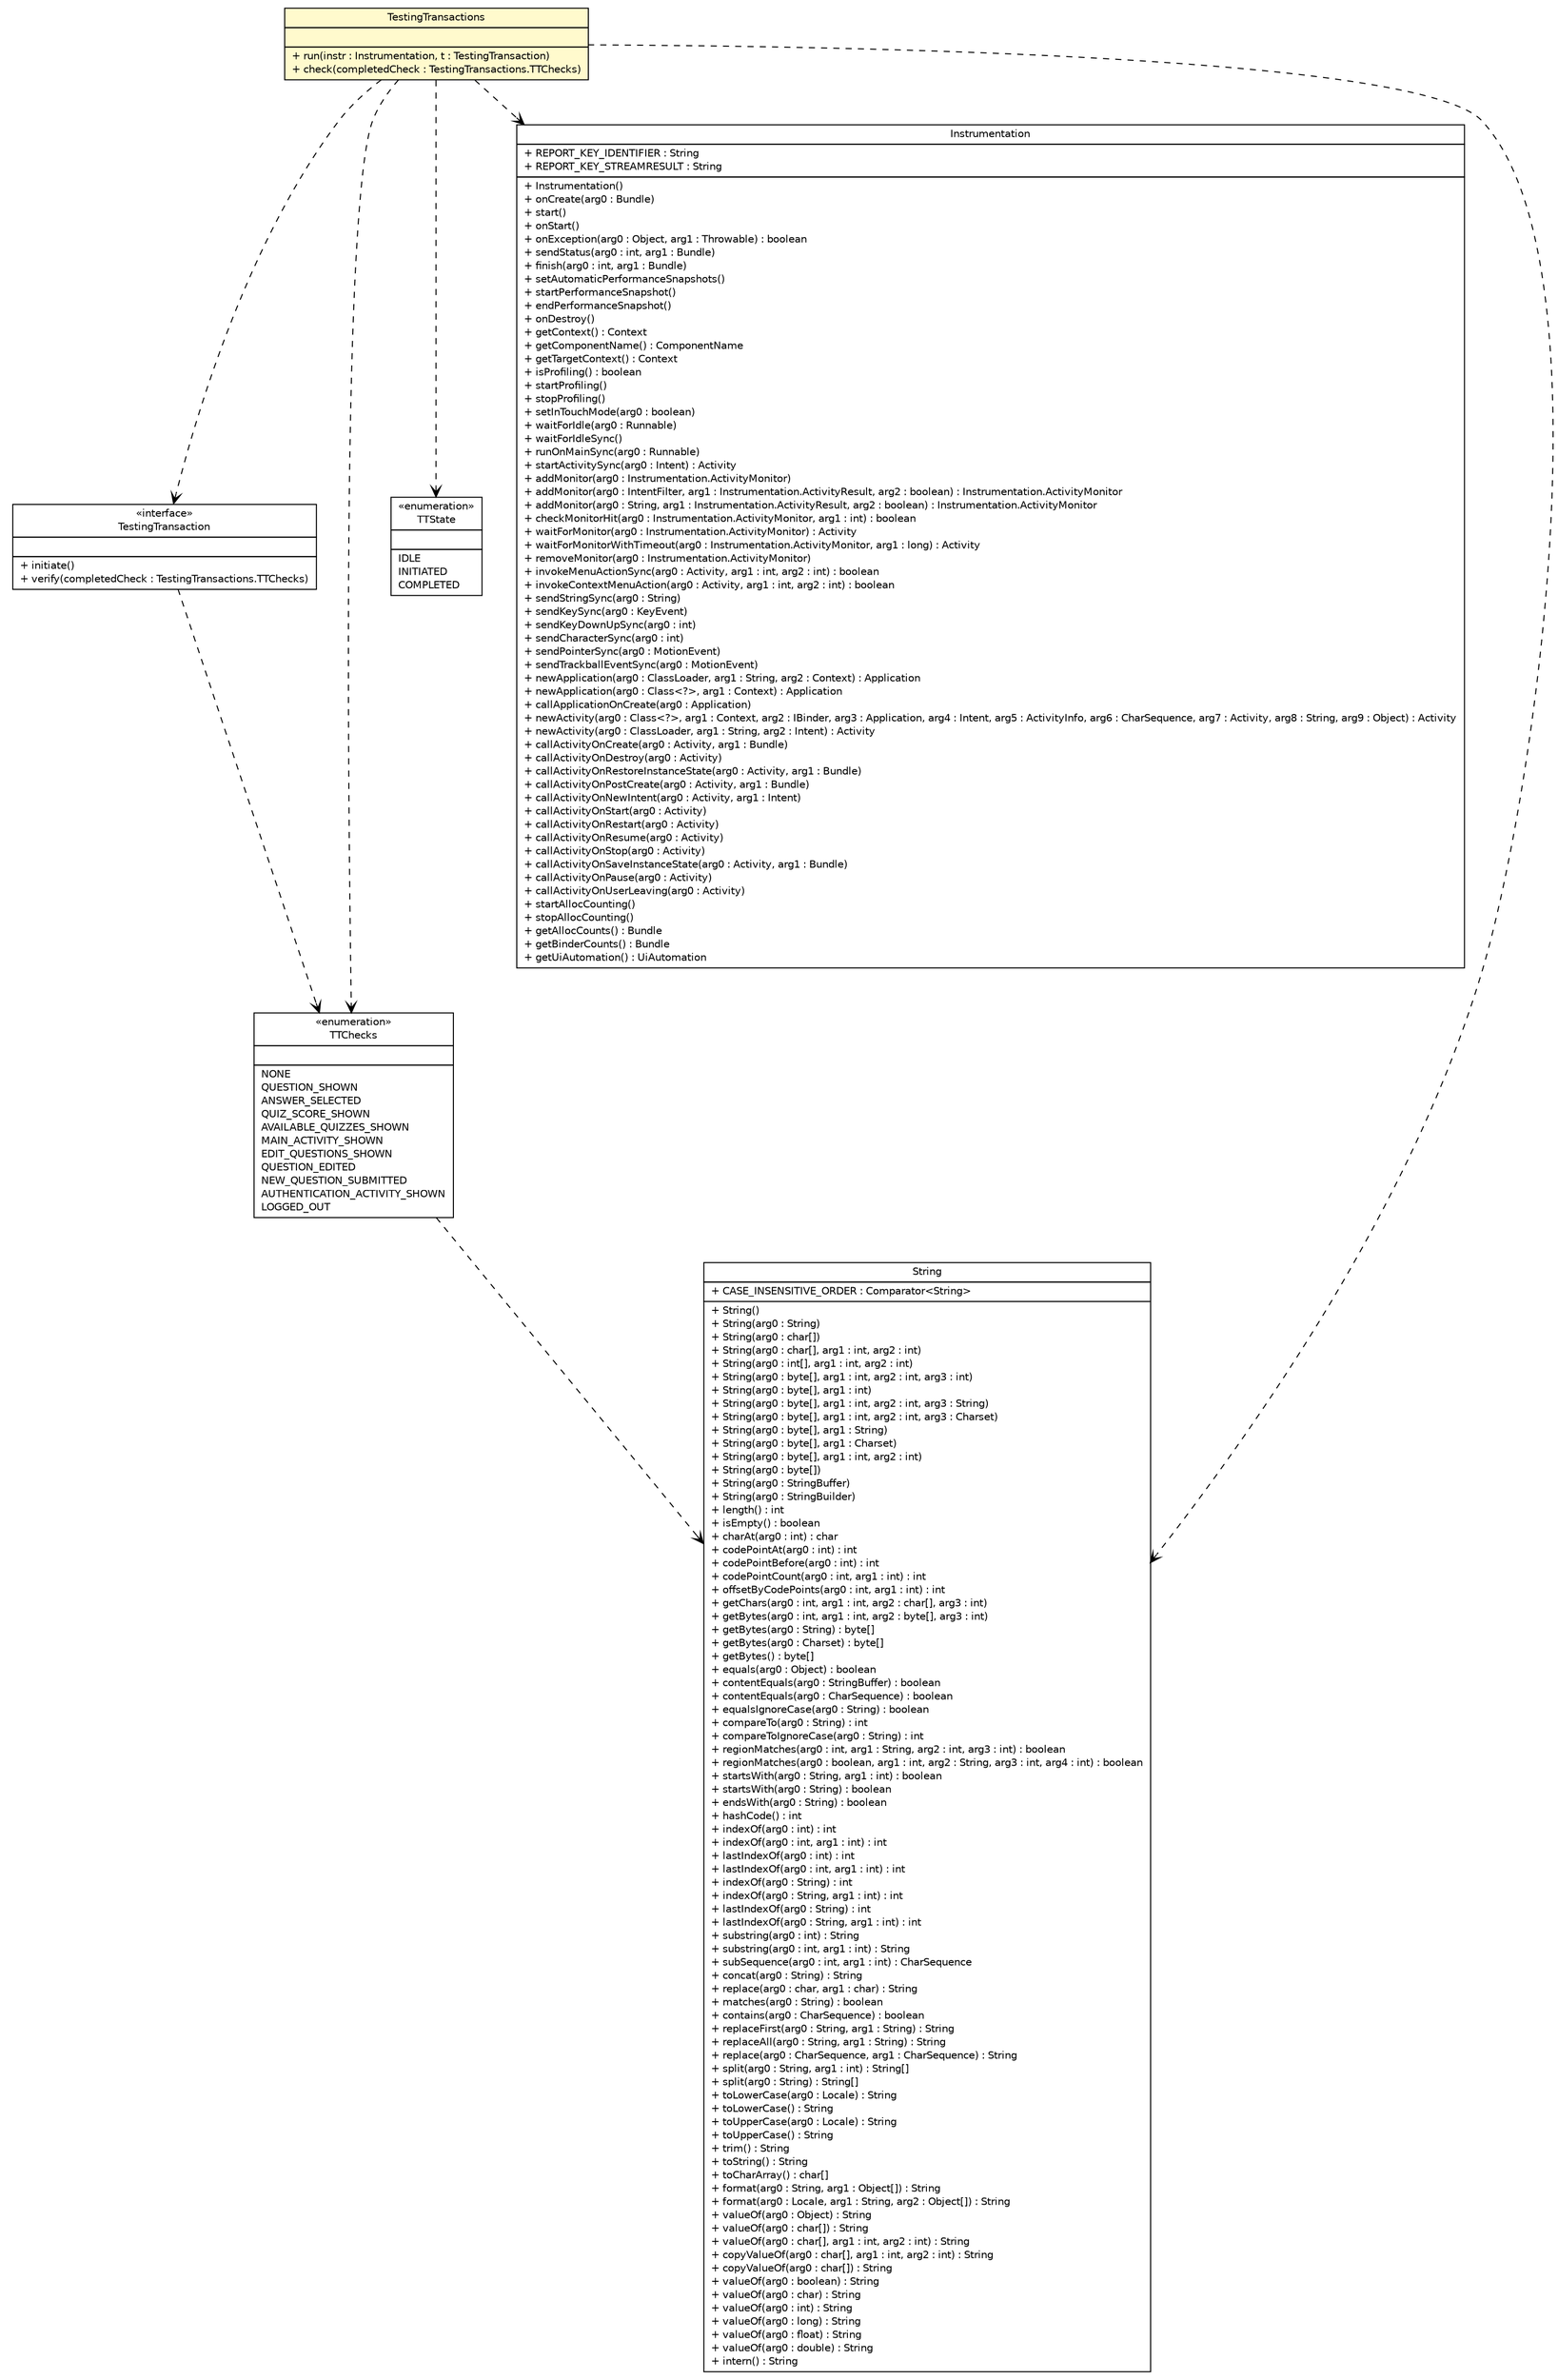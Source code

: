 #!/usr/local/bin/dot
#
# Class diagram 
# Generated by UMLGraph version R5_6_6-1-g9240c4 (http://www.umlgraph.org/)
#

digraph G {
	edge [fontname="Helvetica",fontsize=10,labelfontname="Helvetica",labelfontsize=10];
	node [fontname="Helvetica",fontsize=10,shape=plaintext];
	nodesep=0.25;
	ranksep=0.5;
	// epfl.sweng.testing.TestingTransaction
	c645 [label=<<table title="epfl.sweng.testing.TestingTransaction" border="0" cellborder="1" cellspacing="0" cellpadding="2" port="p" href="./TestingTransaction.html">
		<tr><td><table border="0" cellspacing="0" cellpadding="1">
<tr><td align="center" balign="center"> &#171;interface&#187; </td></tr>
<tr><td align="center" balign="center"> TestingTransaction </td></tr>
		</table></td></tr>
		<tr><td><table border="0" cellspacing="0" cellpadding="1">
<tr><td align="left" balign="left">  </td></tr>
		</table></td></tr>
		<tr><td><table border="0" cellspacing="0" cellpadding="1">
<tr><td align="left" balign="left"> + initiate() </td></tr>
<tr><td align="left" balign="left"> + verify(completedCheck : TestingTransactions.TTChecks) </td></tr>
		</table></td></tr>
		</table>>, URL="./TestingTransaction.html", fontname="Helvetica", fontcolor="black", fontsize=10.0];
	// epfl.sweng.testing.TestingTransactions
	c646 [label=<<table title="epfl.sweng.testing.TestingTransactions" border="0" cellborder="1" cellspacing="0" cellpadding="2" port="p" bgcolor="lemonChiffon" href="./TestingTransactions.html">
		<tr><td><table border="0" cellspacing="0" cellpadding="1">
<tr><td align="center" balign="center"> TestingTransactions </td></tr>
		</table></td></tr>
		<tr><td><table border="0" cellspacing="0" cellpadding="1">
<tr><td align="left" balign="left">  </td></tr>
		</table></td></tr>
		<tr><td><table border="0" cellspacing="0" cellpadding="1">
<tr><td align="left" balign="left"> + run(instr : Instrumentation, t : TestingTransaction) </td></tr>
<tr><td align="left" balign="left"> + check(completedCheck : TestingTransactions.TTChecks) </td></tr>
		</table></td></tr>
		</table>>, URL="./TestingTransactions.html", fontname="Helvetica", fontcolor="black", fontsize=10.0];
	// epfl.sweng.testing.TestingTransactions.TTChecks
	c647 [label=<<table title="epfl.sweng.testing.TestingTransactions.TTChecks" border="0" cellborder="1" cellspacing="0" cellpadding="2" port="p" href="./TestingTransactions.TTChecks.html">
		<tr><td><table border="0" cellspacing="0" cellpadding="1">
<tr><td align="center" balign="center"> &#171;enumeration&#187; </td></tr>
<tr><td align="center" balign="center"> TTChecks </td></tr>
		</table></td></tr>
		<tr><td><table border="0" cellspacing="0" cellpadding="1">
<tr><td align="left" balign="left">  </td></tr>
		</table></td></tr>
		<tr><td><table border="0" cellspacing="0" cellpadding="1">
<tr><td align="left" balign="left"> NONE </td></tr>
<tr><td align="left" balign="left"> QUESTION_SHOWN </td></tr>
<tr><td align="left" balign="left"> ANSWER_SELECTED </td></tr>
<tr><td align="left" balign="left"> QUIZ_SCORE_SHOWN </td></tr>
<tr><td align="left" balign="left"> AVAILABLE_QUIZZES_SHOWN </td></tr>
<tr><td align="left" balign="left"> MAIN_ACTIVITY_SHOWN </td></tr>
<tr><td align="left" balign="left"> EDIT_QUESTIONS_SHOWN </td></tr>
<tr><td align="left" balign="left"> QUESTION_EDITED </td></tr>
<tr><td align="left" balign="left"> NEW_QUESTION_SUBMITTED </td></tr>
<tr><td align="left" balign="left"> AUTHENTICATION_ACTIVITY_SHOWN </td></tr>
<tr><td align="left" balign="left"> LOGGED_OUT </td></tr>
		</table></td></tr>
		</table>>, URL="./TestingTransactions.TTChecks.html", fontname="Helvetica", fontcolor="black", fontsize=10.0];
	// epfl.sweng.testing.TestingTransaction DEPEND epfl.sweng.testing.TestingTransactions.TTChecks
	c645:p -> c647:p [taillabel="", label="", headlabel="", fontname="Helvetica", fontcolor="black", fontsize=10.0, color="black", arrowhead=open, style=dashed];
	// epfl.sweng.testing.TestingTransactions DEPEND epfl.sweng.testing.TestingTransactions.TTState
	c646:p -> c658:p [taillabel="", label="", headlabel="", fontname="Helvetica", fontcolor="black", fontsize=10.0, color="black", arrowhead=open, style=dashed];
	// epfl.sweng.testing.TestingTransactions DEPEND android.app.Instrumentation
	c646:p -> c659:p [taillabel="", label="", headlabel="", fontname="Helvetica", fontcolor="black", fontsize=10.0, color="black", arrowhead=open, style=dashed];
	// epfl.sweng.testing.TestingTransactions DEPEND epfl.sweng.testing.TestingTransactions.TTChecks
	c646:p -> c647:p [taillabel="", label="", headlabel="", fontname="Helvetica", fontcolor="black", fontsize=10.0, color="black", arrowhead=open, style=dashed];
	// epfl.sweng.testing.TestingTransactions DEPEND epfl.sweng.testing.TestingTransaction
	c646:p -> c645:p [taillabel="", label="", headlabel="", fontname="Helvetica", fontcolor="black", fontsize=10.0, color="black", arrowhead=open, style=dashed];
	// epfl.sweng.testing.TestingTransactions DEPEND java.lang.String
	c646:p -> c660:p [taillabel="", label="", headlabel="", fontname="Helvetica", fontcolor="black", fontsize=10.0, color="black", arrowhead=open, style=dashed];
	// epfl.sweng.testing.TestingTransactions.TTChecks DEPEND java.lang.String
	c647:p -> c660:p [taillabel="", label="", headlabel="", fontname="Helvetica", fontcolor="black", fontsize=10.0, color="black", arrowhead=open, style=dashed];
	// java.lang.String
	c660 [label=<<table title="java.lang.String" border="0" cellborder="1" cellspacing="0" cellpadding="2" port="p" href="http://java.sun.com/j2se/1.4.2/docs/api/java/lang/String.html">
		<tr><td><table border="0" cellspacing="0" cellpadding="1">
<tr><td align="center" balign="center"> String </td></tr>
		</table></td></tr>
		<tr><td><table border="0" cellspacing="0" cellpadding="1">
<tr><td align="left" balign="left"> + CASE_INSENSITIVE_ORDER : Comparator&lt;String&gt; </td></tr>
		</table></td></tr>
		<tr><td><table border="0" cellspacing="0" cellpadding="1">
<tr><td align="left" balign="left"> + String() </td></tr>
<tr><td align="left" balign="left"> + String(arg0 : String) </td></tr>
<tr><td align="left" balign="left"> + String(arg0 : char[]) </td></tr>
<tr><td align="left" balign="left"> + String(arg0 : char[], arg1 : int, arg2 : int) </td></tr>
<tr><td align="left" balign="left"> + String(arg0 : int[], arg1 : int, arg2 : int) </td></tr>
<tr><td align="left" balign="left"> + String(arg0 : byte[], arg1 : int, arg2 : int, arg3 : int) </td></tr>
<tr><td align="left" balign="left"> + String(arg0 : byte[], arg1 : int) </td></tr>
<tr><td align="left" balign="left"> + String(arg0 : byte[], arg1 : int, arg2 : int, arg3 : String) </td></tr>
<tr><td align="left" balign="left"> + String(arg0 : byte[], arg1 : int, arg2 : int, arg3 : Charset) </td></tr>
<tr><td align="left" balign="left"> + String(arg0 : byte[], arg1 : String) </td></tr>
<tr><td align="left" balign="left"> + String(arg0 : byte[], arg1 : Charset) </td></tr>
<tr><td align="left" balign="left"> + String(arg0 : byte[], arg1 : int, arg2 : int) </td></tr>
<tr><td align="left" balign="left"> + String(arg0 : byte[]) </td></tr>
<tr><td align="left" balign="left"> + String(arg0 : StringBuffer) </td></tr>
<tr><td align="left" balign="left"> + String(arg0 : StringBuilder) </td></tr>
<tr><td align="left" balign="left"> + length() : int </td></tr>
<tr><td align="left" balign="left"> + isEmpty() : boolean </td></tr>
<tr><td align="left" balign="left"> + charAt(arg0 : int) : char </td></tr>
<tr><td align="left" balign="left"> + codePointAt(arg0 : int) : int </td></tr>
<tr><td align="left" balign="left"> + codePointBefore(arg0 : int) : int </td></tr>
<tr><td align="left" balign="left"> + codePointCount(arg0 : int, arg1 : int) : int </td></tr>
<tr><td align="left" balign="left"> + offsetByCodePoints(arg0 : int, arg1 : int) : int </td></tr>
<tr><td align="left" balign="left"> + getChars(arg0 : int, arg1 : int, arg2 : char[], arg3 : int) </td></tr>
<tr><td align="left" balign="left"> + getBytes(arg0 : int, arg1 : int, arg2 : byte[], arg3 : int) </td></tr>
<tr><td align="left" balign="left"> + getBytes(arg0 : String) : byte[] </td></tr>
<tr><td align="left" balign="left"> + getBytes(arg0 : Charset) : byte[] </td></tr>
<tr><td align="left" balign="left"> + getBytes() : byte[] </td></tr>
<tr><td align="left" balign="left"> + equals(arg0 : Object) : boolean </td></tr>
<tr><td align="left" balign="left"> + contentEquals(arg0 : StringBuffer) : boolean </td></tr>
<tr><td align="left" balign="left"> + contentEquals(arg0 : CharSequence) : boolean </td></tr>
<tr><td align="left" balign="left"> + equalsIgnoreCase(arg0 : String) : boolean </td></tr>
<tr><td align="left" balign="left"> + compareTo(arg0 : String) : int </td></tr>
<tr><td align="left" balign="left"> + compareToIgnoreCase(arg0 : String) : int </td></tr>
<tr><td align="left" balign="left"> + regionMatches(arg0 : int, arg1 : String, arg2 : int, arg3 : int) : boolean </td></tr>
<tr><td align="left" balign="left"> + regionMatches(arg0 : boolean, arg1 : int, arg2 : String, arg3 : int, arg4 : int) : boolean </td></tr>
<tr><td align="left" balign="left"> + startsWith(arg0 : String, arg1 : int) : boolean </td></tr>
<tr><td align="left" balign="left"> + startsWith(arg0 : String) : boolean </td></tr>
<tr><td align="left" balign="left"> + endsWith(arg0 : String) : boolean </td></tr>
<tr><td align="left" balign="left"> + hashCode() : int </td></tr>
<tr><td align="left" balign="left"> + indexOf(arg0 : int) : int </td></tr>
<tr><td align="left" balign="left"> + indexOf(arg0 : int, arg1 : int) : int </td></tr>
<tr><td align="left" balign="left"> + lastIndexOf(arg0 : int) : int </td></tr>
<tr><td align="left" balign="left"> + lastIndexOf(arg0 : int, arg1 : int) : int </td></tr>
<tr><td align="left" balign="left"> + indexOf(arg0 : String) : int </td></tr>
<tr><td align="left" balign="left"> + indexOf(arg0 : String, arg1 : int) : int </td></tr>
<tr><td align="left" balign="left"> + lastIndexOf(arg0 : String) : int </td></tr>
<tr><td align="left" balign="left"> + lastIndexOf(arg0 : String, arg1 : int) : int </td></tr>
<tr><td align="left" balign="left"> + substring(arg0 : int) : String </td></tr>
<tr><td align="left" balign="left"> + substring(arg0 : int, arg1 : int) : String </td></tr>
<tr><td align="left" balign="left"> + subSequence(arg0 : int, arg1 : int) : CharSequence </td></tr>
<tr><td align="left" balign="left"> + concat(arg0 : String) : String </td></tr>
<tr><td align="left" balign="left"> + replace(arg0 : char, arg1 : char) : String </td></tr>
<tr><td align="left" balign="left"> + matches(arg0 : String) : boolean </td></tr>
<tr><td align="left" balign="left"> + contains(arg0 : CharSequence) : boolean </td></tr>
<tr><td align="left" balign="left"> + replaceFirst(arg0 : String, arg1 : String) : String </td></tr>
<tr><td align="left" balign="left"> + replaceAll(arg0 : String, arg1 : String) : String </td></tr>
<tr><td align="left" balign="left"> + replace(arg0 : CharSequence, arg1 : CharSequence) : String </td></tr>
<tr><td align="left" balign="left"> + split(arg0 : String, arg1 : int) : String[] </td></tr>
<tr><td align="left" balign="left"> + split(arg0 : String) : String[] </td></tr>
<tr><td align="left" balign="left"> + toLowerCase(arg0 : Locale) : String </td></tr>
<tr><td align="left" balign="left"> + toLowerCase() : String </td></tr>
<tr><td align="left" balign="left"> + toUpperCase(arg0 : Locale) : String </td></tr>
<tr><td align="left" balign="left"> + toUpperCase() : String </td></tr>
<tr><td align="left" balign="left"> + trim() : String </td></tr>
<tr><td align="left" balign="left"> + toString() : String </td></tr>
<tr><td align="left" balign="left"> + toCharArray() : char[] </td></tr>
<tr><td align="left" balign="left"> + format(arg0 : String, arg1 : Object[]) : String </td></tr>
<tr><td align="left" balign="left"> + format(arg0 : Locale, arg1 : String, arg2 : Object[]) : String </td></tr>
<tr><td align="left" balign="left"> + valueOf(arg0 : Object) : String </td></tr>
<tr><td align="left" balign="left"> + valueOf(arg0 : char[]) : String </td></tr>
<tr><td align="left" balign="left"> + valueOf(arg0 : char[], arg1 : int, arg2 : int) : String </td></tr>
<tr><td align="left" balign="left"> + copyValueOf(arg0 : char[], arg1 : int, arg2 : int) : String </td></tr>
<tr><td align="left" balign="left"> + copyValueOf(arg0 : char[]) : String </td></tr>
<tr><td align="left" balign="left"> + valueOf(arg0 : boolean) : String </td></tr>
<tr><td align="left" balign="left"> + valueOf(arg0 : char) : String </td></tr>
<tr><td align="left" balign="left"> + valueOf(arg0 : int) : String </td></tr>
<tr><td align="left" balign="left"> + valueOf(arg0 : long) : String </td></tr>
<tr><td align="left" balign="left"> + valueOf(arg0 : float) : String </td></tr>
<tr><td align="left" balign="left"> + valueOf(arg0 : double) : String </td></tr>
<tr><td align="left" balign="left"> + intern() : String </td></tr>
		</table></td></tr>
		</table>>, URL="http://java.sun.com/j2se/1.4.2/docs/api/java/lang/String.html", fontname="Helvetica", fontcolor="black", fontsize=10.0];
	// android.app.Instrumentation
	c659 [label=<<table title="android.app.Instrumentation" border="0" cellborder="1" cellspacing="0" cellpadding="2" port="p" href="http://java.sun.com/j2se/1.4.2/docs/api/android/app/Instrumentation.html">
		<tr><td><table border="0" cellspacing="0" cellpadding="1">
<tr><td align="center" balign="center"> Instrumentation </td></tr>
		</table></td></tr>
		<tr><td><table border="0" cellspacing="0" cellpadding="1">
<tr><td align="left" balign="left"> + REPORT_KEY_IDENTIFIER : String </td></tr>
<tr><td align="left" balign="left"> + REPORT_KEY_STREAMRESULT : String </td></tr>
		</table></td></tr>
		<tr><td><table border="0" cellspacing="0" cellpadding="1">
<tr><td align="left" balign="left"> + Instrumentation() </td></tr>
<tr><td align="left" balign="left"> + onCreate(arg0 : Bundle) </td></tr>
<tr><td align="left" balign="left"> + start() </td></tr>
<tr><td align="left" balign="left"> + onStart() </td></tr>
<tr><td align="left" balign="left"> + onException(arg0 : Object, arg1 : Throwable) : boolean </td></tr>
<tr><td align="left" balign="left"> + sendStatus(arg0 : int, arg1 : Bundle) </td></tr>
<tr><td align="left" balign="left"> + finish(arg0 : int, arg1 : Bundle) </td></tr>
<tr><td align="left" balign="left"> + setAutomaticPerformanceSnapshots() </td></tr>
<tr><td align="left" balign="left"> + startPerformanceSnapshot() </td></tr>
<tr><td align="left" balign="left"> + endPerformanceSnapshot() </td></tr>
<tr><td align="left" balign="left"> + onDestroy() </td></tr>
<tr><td align="left" balign="left"> + getContext() : Context </td></tr>
<tr><td align="left" balign="left"> + getComponentName() : ComponentName </td></tr>
<tr><td align="left" balign="left"> + getTargetContext() : Context </td></tr>
<tr><td align="left" balign="left"> + isProfiling() : boolean </td></tr>
<tr><td align="left" balign="left"> + startProfiling() </td></tr>
<tr><td align="left" balign="left"> + stopProfiling() </td></tr>
<tr><td align="left" balign="left"> + setInTouchMode(arg0 : boolean) </td></tr>
<tr><td align="left" balign="left"> + waitForIdle(arg0 : Runnable) </td></tr>
<tr><td align="left" balign="left"> + waitForIdleSync() </td></tr>
<tr><td align="left" balign="left"> + runOnMainSync(arg0 : Runnable) </td></tr>
<tr><td align="left" balign="left"> + startActivitySync(arg0 : Intent) : Activity </td></tr>
<tr><td align="left" balign="left"> + addMonitor(arg0 : Instrumentation.ActivityMonitor) </td></tr>
<tr><td align="left" balign="left"> + addMonitor(arg0 : IntentFilter, arg1 : Instrumentation.ActivityResult, arg2 : boolean) : Instrumentation.ActivityMonitor </td></tr>
<tr><td align="left" balign="left"> + addMonitor(arg0 : String, arg1 : Instrumentation.ActivityResult, arg2 : boolean) : Instrumentation.ActivityMonitor </td></tr>
<tr><td align="left" balign="left"> + checkMonitorHit(arg0 : Instrumentation.ActivityMonitor, arg1 : int) : boolean </td></tr>
<tr><td align="left" balign="left"> + waitForMonitor(arg0 : Instrumentation.ActivityMonitor) : Activity </td></tr>
<tr><td align="left" balign="left"> + waitForMonitorWithTimeout(arg0 : Instrumentation.ActivityMonitor, arg1 : long) : Activity </td></tr>
<tr><td align="left" balign="left"> + removeMonitor(arg0 : Instrumentation.ActivityMonitor) </td></tr>
<tr><td align="left" balign="left"> + invokeMenuActionSync(arg0 : Activity, arg1 : int, arg2 : int) : boolean </td></tr>
<tr><td align="left" balign="left"> + invokeContextMenuAction(arg0 : Activity, arg1 : int, arg2 : int) : boolean </td></tr>
<tr><td align="left" balign="left"> + sendStringSync(arg0 : String) </td></tr>
<tr><td align="left" balign="left"> + sendKeySync(arg0 : KeyEvent) </td></tr>
<tr><td align="left" balign="left"> + sendKeyDownUpSync(arg0 : int) </td></tr>
<tr><td align="left" balign="left"> + sendCharacterSync(arg0 : int) </td></tr>
<tr><td align="left" balign="left"> + sendPointerSync(arg0 : MotionEvent) </td></tr>
<tr><td align="left" balign="left"> + sendTrackballEventSync(arg0 : MotionEvent) </td></tr>
<tr><td align="left" balign="left"> + newApplication(arg0 : ClassLoader, arg1 : String, arg2 : Context) : Application </td></tr>
<tr><td align="left" balign="left"> + newApplication(arg0 : Class&lt;?&gt;, arg1 : Context) : Application </td></tr>
<tr><td align="left" balign="left"> + callApplicationOnCreate(arg0 : Application) </td></tr>
<tr><td align="left" balign="left"> + newActivity(arg0 : Class&lt;?&gt;, arg1 : Context, arg2 : IBinder, arg3 : Application, arg4 : Intent, arg5 : ActivityInfo, arg6 : CharSequence, arg7 : Activity, arg8 : String, arg9 : Object) : Activity </td></tr>
<tr><td align="left" balign="left"> + newActivity(arg0 : ClassLoader, arg1 : String, arg2 : Intent) : Activity </td></tr>
<tr><td align="left" balign="left"> + callActivityOnCreate(arg0 : Activity, arg1 : Bundle) </td></tr>
<tr><td align="left" balign="left"> + callActivityOnDestroy(arg0 : Activity) </td></tr>
<tr><td align="left" balign="left"> + callActivityOnRestoreInstanceState(arg0 : Activity, arg1 : Bundle) </td></tr>
<tr><td align="left" balign="left"> + callActivityOnPostCreate(arg0 : Activity, arg1 : Bundle) </td></tr>
<tr><td align="left" balign="left"> + callActivityOnNewIntent(arg0 : Activity, arg1 : Intent) </td></tr>
<tr><td align="left" balign="left"> + callActivityOnStart(arg0 : Activity) </td></tr>
<tr><td align="left" balign="left"> + callActivityOnRestart(arg0 : Activity) </td></tr>
<tr><td align="left" balign="left"> + callActivityOnResume(arg0 : Activity) </td></tr>
<tr><td align="left" balign="left"> + callActivityOnStop(arg0 : Activity) </td></tr>
<tr><td align="left" balign="left"> + callActivityOnSaveInstanceState(arg0 : Activity, arg1 : Bundle) </td></tr>
<tr><td align="left" balign="left"> + callActivityOnPause(arg0 : Activity) </td></tr>
<tr><td align="left" balign="left"> + callActivityOnUserLeaving(arg0 : Activity) </td></tr>
<tr><td align="left" balign="left"> + startAllocCounting() </td></tr>
<tr><td align="left" balign="left"> + stopAllocCounting() </td></tr>
<tr><td align="left" balign="left"> + getAllocCounts() : Bundle </td></tr>
<tr><td align="left" balign="left"> + getBinderCounts() : Bundle </td></tr>
<tr><td align="left" balign="left"> + getUiAutomation() : UiAutomation </td></tr>
		</table></td></tr>
		</table>>, URL="http://java.sun.com/j2se/1.4.2/docs/api/android/app/Instrumentation.html", fontname="Helvetica", fontcolor="black", fontsize=10.0];
	// epfl.sweng.testing.TestingTransactions.TTState
	c658 [label=<<table title="epfl.sweng.testing.TestingTransactions.TTState" border="0" cellborder="1" cellspacing="0" cellpadding="2" port="p" href="http://java.sun.com/j2se/1.4.2/docs/api/epfl/sweng/testing/TestingTransactions/TTState.html">
		<tr><td><table border="0" cellspacing="0" cellpadding="1">
<tr><td align="center" balign="center"> &#171;enumeration&#187; </td></tr>
<tr><td align="center" balign="center"> TTState </td></tr>
		</table></td></tr>
		<tr><td><table border="0" cellspacing="0" cellpadding="1">
<tr><td align="left" balign="left">  </td></tr>
		</table></td></tr>
		<tr><td><table border="0" cellspacing="0" cellpadding="1">
<tr><td align="left" balign="left"> IDLE </td></tr>
<tr><td align="left" balign="left"> INITIATED </td></tr>
<tr><td align="left" balign="left"> COMPLETED </td></tr>
		</table></td></tr>
		</table>>, URL="http://java.sun.com/j2se/1.4.2/docs/api/epfl/sweng/testing/TestingTransactions/TTState.html", fontname="Helvetica", fontcolor="black", fontsize=10.0];
}

